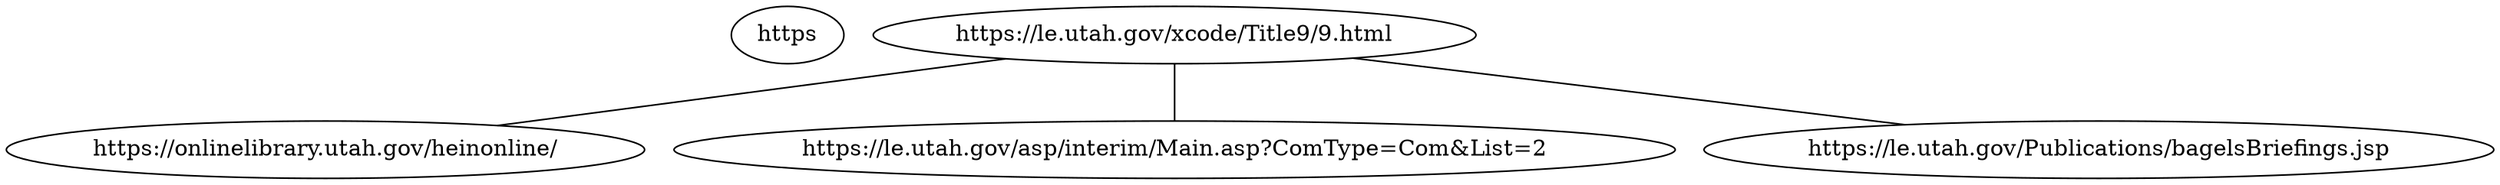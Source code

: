 strict graph  {
https [child_link="['https://onlinelibrary.utah.gov/heinonline/', 'https://le.utah.gov/asp/interim/Main.asp?ComType=Com&List=2', 'https://le.utah.gov/Publications/bagelsBriefings.jsp']", data="b'\nUtah Code Title 9\nAccessibility\nUse the Settings Button to view other accessibility Settings\nSkip to Content\nSearch\nSettings\nLogin\nSearch\nLegislators\nAll Legislators\nAll Legislators\nFind Legislators\nBy Session (1896-Current)\nAlphabetical (Historical)\nFind by Address/Map\nSessions\nReading Calendars\nJournals\nHouse\nHouse\nHouse Home\nAbout the House\nLeadership\nRoster\nSeating Chart\nConflict of Interest Forms\nPast Floor Debates\nSenate\nSenate\nSenate Home\nAbout the Senate\nLeadership\nRoster\nSeating Chart\nExtraordinary Sessions\nPast Floor Debates\nDisclosure Forms\nBills\nView Bills\n2023 Bills\nBrowse by Session\nPassed Bills\nKeyword Search\nTracking Service\nWorking Bills (1896-1989)\nBill Drafting/Research Files (1990-Ongoing)\nCode\nUtah Code\nCode and Constitution\nKeyword Search\nUtah Constitution\nLaws of Utah 1851-ongoing\nLegislative Rules\nUtah Administrative Rules\nCommittees\nAll Committees\nAppropriations\nCommissions\nInterim\nStanding\nSubcommittees\nTask Forces\nBills in Committees\nInterim Committee Histories (1990-Ongoing)\nAudits\nNew Audits\nAudit Subcommittee\nGovernment Excellence\nAnnual Reports\nOffice of the Legislative Auditor General\nBudget\nBudget.Utah.gov\nState Budget (PDF)\nCOBI\nQuick Facts (PDF)\nFiscal Health\nTaxpayer Receipt\nData Visualizer\nBudget Bills\nBudget Committees\nBudget Publications\nOffice of the Legislative Fiscal Analyst\nResearch and Legal\nPublications\nSearch Publications\nPolicy 360 Briefings\nBriefing Papers\nLegislative Drafting Manual\nInterim Highlights\nState Organization Charts (PDF)\nLegislative Rules\nIntern Program\nLegislative Information\nOffice of Legislative Research and General Counsel\nAdditional Accessibility Settings\nDefault Settings\nHigh Contrast\nText Only\nFont Size:\nStateSenate\n350 North State, Suite 320\nPO Box 145115\nSalt Lake City, Utah 84114\nTelephone: (801) 538-1408\nhttps://senate.utah.gov\nContact a Senator\nHouse of Representatives\n350 North State, Suite 350\nPO Box 145030\nSalt Lake City, Utah 84114\nTelephone: (801) 538-1408\nhttps://house.utleg.gov\nContact a Representative\nStaff Offices\nLegislative Auditor General\nLegislative Fiscal Analyst\nLegislative Research and General Counsel\nLegislative Services\nStaff Awards\nPublic Information\nRecords Requests\nProcurement\nContact the Webmaster\nJob Opportunities\nFAQ\nSite Map\nTerms of Use\nADA\nUtah.gov'"];
https [child_link="['http://www.utcourts.gov/lawlibrary/contact/']", data="b\"\nHeinOnline \xe2\x80\x93 Utah Laws | Utah's Online Public Library\nUtah's Online Public Library\nNavigation\nDownload & Stream\nRead\nLibby\nListen\nLibby\nWatch\nLibby\nCreate\nCreativebug\nHobbies and Crafts Reference Center\nLearn\nAuto Repair Source\nLearningExpress Library\nAll Resources\nResearch & Learn\nAlphabetical List\nBy Topic\nUniquely Utah\nUtah Government\nUtah State Symbols\nUtah County Profiles\nDigital Utah\nService by Library\nSearch\nDownload & Stream\nRead\nLibby\nListen\nLibby\nWatch\nLibby\nCreate\nCreativebug\nHobbies and Crafts Reference Center\nLearn\nAuto Repair Source\nLearningExpress Library\nAll Resources\nResearch & Learn\nAlphabetical List\nBy Topic\nUniquely Utah\nUtah Government\nUtah State Symbols\nUtah County Profiles\nDigital Utah\nService by Library\nSearch\nHeinOnline: Utah Session LawsHeinOnline provides access to Utah Session Laws (1851-present). Find laws from the 1st Annual and Special Sessions of the Legislative Assembly of the Territory of Utah to the laws of the State of Utah passed at the current General and Special Sessions of the Utah State Legislature.\nUtah State Government Employees IP Address Authentication: Some groups of state agency employees can access more HeinOnline resources from their in-office work computers. All others may access HeinOnline at the Utah State Law Library. Contact the Utah State Law Library\xc2\xa0for more information.\nWe use OpenAthens to authenticate your login and create a more secure browsing environment. All you need is your library card and an email address to create your free single sign-on account.Sign In with OpenAthens AccountRegister for OpenAthens Account\nAbout Us\nHelp & Support\nPartners\nUTAH'S ONLINE PUBLIC LIBRARYA PROGRAM OF THE UTAH STATE LIBRARYA DIVISION OF THE UTAH DEPARTMENT OF HERITAGE & ARTS \xc2\xa92020\nType and Press \xe2\x80\x9center\xe2\x80\x9d to Search\""];
https [child_link="['https://onlinelibrary.utah.gov/heinonline/', 'https://le.utah.gov/asp/interim/Main.asp?ComType=Com&List=2', 'https://le.utah.gov/Publications/bagelsBriefings.jsp', 'https://le.utah.gov/committee/committee.jsp?year=2023&com=SPEDCS', 'https://le.utah.gov/committee/committee.jsp?year=2023&com=SPEEJC', 'https://le.utah.gov/committee/committee.jsp?year=2023&com=SPEESC', 'https://le.utah.gov/committee/committee.jsp?year=2023&com=SPEFED', 'https://le.utah.gov/committee/committee.jsp?year=2023&com=SPESWD', 'https://le.utah.gov/committee/committee.jsp?year=2023&com=SPEVMA']", data="b'\nCommittees\nAccessibility\nUse the Settings Button to view other accessibility Settings\nSkip to Content\nSearch\nSettings\nLogin\nSearch\nLegislators\nAll Legislators\nAll Legislators\nFind Legislators\nBy Session (1896-Current)\nAlphabetical (Historical)\nFind by Address/Map\nSessions\nReading Calendars\nJournals\nHouse\nHouse\nHouse Home\nAbout the House\nLeadership\nRoster\nSeating Chart\nConflict of Interest Forms\nPast Floor Debates\nSenate\nSenate\nSenate Home\nAbout the Senate\nLeadership\nRoster\nSeating Chart\nExtraordinary Sessions\nPast Floor Debates\nDisclosure Forms\nBills\nView Bills\n2023 Bills\nBrowse by Session\nPassed Bills\nKeyword Search\nTracking Service\nWorking Bills (1896-1989)\nBill Drafting/Research Files (1990-Ongoing)\nCode\nUtah Code\nCode and Constitution\nKeyword Search\nUtah Constitution\nLaws of Utah 1851-ongoing\nLegislative Rules\nUtah Administrative Rules\nCommittees\nAll Committees\nAppropriations\nCommissions\nConfirmation\nInterim\nStanding\nSubcommittees\nTask Forces\nBills in Committees\nInterim Committee Histories (1990-Ongoing)\nAudits\nNew Audits\nAudit Subcommittee\nGovernment Excellence\nAnnual Reports\nOffice of the Legislative Auditor General\nBudget\nBudget.Utah.gov\nState Budget (PDF)\nCOBI\nQuick Facts (PDF)\nFiscal Health\nTaxpayer Receipt\nData Visualizer\nBudget Bills\nBudget Committees\nBudget Publications\nOffice of the Legislative Fiscal Analyst\nResearch and Legal\nPublications\nSearch Publications\nPolicy 360 Briefings\nBriefing Papers\nLegislative Drafting Manual\nInterim Highlights\nState Organization Charts (PDF)\nLegislative Rules\nIntern Program\nLegislative Information\nOffice of Legislative Research and General Counsel\nAdditional Accessibility Settings\nDefault Settings\nHigh Contrast\nText Only\nFont Size:\nHome\nCommittees\nFind Committees\nYear\n2023202220212020201920182017201620152014201320122011201020092008200720062005200420032002200120001999\nType\nSelect...\nAll\nAppropriations\nCommissions\nConfirmation Committees\nInterim Committees\nStanding Committees\nSubcommittees\nTask Forces\nCommittees by Legislator\nSelect...\nAbbott, N.Acton, C.K.Adams, J. StuartAlbrecht, C.Anderegg, J.Balderree, H.Ballard, M.G.Barlow, S.Bennion, G.Birkeland, K.Blouin, N.Bolinder, B.Bramble, C.Brammer, B.Briscoe, J.Brooks, W.Burton, J.Buxton, D. G.Chew, S.Christofferson, K.Clancy, T.Cobb, J.Cullimore, K. A.Cutler, P.Dailey-Provost, J.Dunnigan, J.Eliason, S.Elison, J.Escamilla, L.Fillmore, L.Garner, B.Gricius, S.Grover, K.Gwynn, M.Hall, K.Harper, W.Hawkins, J.Hayes, S.Hinkins, D.Hollins, S.Ipson, D.Ivory, K.Jack, C.Jimenez, T.Johnson, D.N.Johnson, J.Judkins, M.Kennedy, M.King, Brian S.Kohler, M.Kotter, Q.Kwan, K.Kyle, JLee, T.Lesser, R.Lisonbee, K.Loubet, A.Lund, S.Lyman, P.MacPherson, M.Maloy, A. CoryMatthews, A.McCay, D.McKell, M.Millner, A.Moss, C.Moss, J.Musselman, C.R.Owens, D.Owens, D.R.Petersen, M.Peterson, K.Peterson, T.Peterson, V.Pierucci, C.Pitcher, S.Plumb, J.Pulsipher, S.Riebe, K.Rohner, J.Romero, A.Sandall, S.Schultz, M.Shipp, R.P.Snider, C.Spendlove, R.Stenquist, J.Stevenson, J.Stoddard, A.Stratton, K.Strong, M.A.Teuscher, J.Thatcher, D.Thurston, N.Vickers, E.Walter, R.Ward, R.Watkins, C.Weiler, T.Welton, D.Wheatley, M.Whyte, S.Wilcox, R.Wilson, B.Wilson, C.Winterton, R.\nCommittees by Subject\nSelect...\nAll\nAbortionAbuse, Neglect, Exploitation of Vulnerable AdultsAbuse, Neglect, or DependencyAdministrative RulemakingAgricultureAppropriationsBusinessBusiness and Economic DevelopmentChildrenCommunity, Culture, and Economic DevelopmentControlled SubstancesCountiesCourt RulesCourtsCriminal CodeDivision of Professional LicensingDriving Under the Influence (DUI)Economic DevelopmentEducationEnvironmentEthicsExecutive BranchFamilyGovernment Operations (State Issues)Government RecordsHealth and Human ServicesHealth CareHealth Care FacilitiesHealth Care ProfessionalsHigher EducationHuman ServicesIncome TaxIndian AffairsJudicial AdministrationJudicial Department - Const. Art. VIIIJudicial OperationsK-12 EducationLabor - Const. Art. XVILabor and EmploymentLabor CommissionLabor OrganizationsLand UseLaw Enforcement and Criminal JusticeLegislative OperationsLegislatureLocal GovernmentsMarriage/DivorceMental HealthMotor VehiclesMotorcyclesMunicipal GovernmentNatural ResourcesOccupations and ProfessionsPeace OfficersPolitical Subdivisions (Local Issues)Property TaxPublic Retirement and InsurancePublic SafetyPublic Service CommissionPublic UtilitiesRetirement and Independent State EntitiesRevenue and TaxationRoads/HighwaysSales and Use TaxSpecial DistrictsState Affairs in GeneralTask Force / CommitteesTechnologyTelecommunicationsTransportationTransportation FundUtah Technology CommissionUtilities Siting and PermittingWater Utilities, Irrigation, and SewerWeaponsWildlifeWorkforce Services\nCommittees by Study Item\nSelect...\nAll\n2023 General Session Recap2023 Interim Study Items2023 Interim Study Items2023 Interim Study Items2023 Interim Study Items2023 Interim Study Items and Committee Bills2023 Interim Study Plan2023 Interim Study Plan2023 Interim Study Plan2023 Study Items and Reports 2023 Veterans and Military Affairs-related Legislation4.\tSex and Kidnap Offender Registry Access and SearchabilityA Performance Audit of Cybersecurity in the State of Utah A Performance Audit of the Intermountain Power AgencyA Performance Audit of Utah?s State Energy Policy Active Transportation Administrative Cap and Trade, Conservation Leasing, and Ozone Transport Rule UpdateAffordable HousingAffordable Housing Grant ProgramAgritourism BarriersAlcohol Quota StudyAlpine School District Operating ProceduresAn In-Depth Follow-Up of Healthcare in State PrisonsAnnexation and Incorporation TimelineAnnual Report and Strategic InitiativesApproval Process for State Legal SettlementsArticle V IssuesArtificial Intelligence Policies for State AgenciesAttempted MurderAttempted MurderBank FailureBig Game Population ManagementBoard of Pardons and Parole Warrant RequirementsBoards and CommissionsBureau of Land Management Proposed RuleCalls for Legislative ActionCannabinoid ProductsCannabis Production Establishment Licensing Advisory Board RecommendationCaregiver Compensation AmendmentsCenter for Economic Opportunity and BelongingCertification of the FY 2025 Legislative Budget to the GovernorCharitable Solicitations ActCharter School Authorization Requirements Child Abuse Offender RegistryCloud Seeding SymposiumCohabitant Abuse and Propelling a Bodily Substance or MaterialCommission UpdateCommittee Bill File UpdateCommittee Bill FilesCommittee Bill on Sexual OffensesCommittee BusinessCommittee OverviewCommittee Study Item ListCommittee Study ItemsCompetency to Stand TrialConcealed Firearm Review Board Sunset Review Confirmation of Charles StormontConfirmation of Eric GentryConsistency and Coordination of Resource Management Plans with Federal OutcomesConsumer Complaint TransparencyConsumer Lender NotificationContingency Planning for Continuity of Health and Human ServicesCoordinated Mobility ServicesCoordination with Other Interim CommitteesCounty Recorder Standards BoardCounty Sheriffs and School Safety Security Coordination County-level Probation Management Coverage of Certain Mental Health ServicesCriminal and Juvenile Justice Database Criminal Code AmendmentsCriminal Code Recodification Criminal Code Recodification and Cross ReferencesDavis School DIstrict Sensitive Materials ReviewDeath Row Inmate TransfersDepartment of Cultural and Community Engagement Annual ReportDepartment of Workforce Services Annual ReportDPS BriefingDraft Legislation: Agricultural and Wildlife Damage Prevention BoardDraft Legislation: Bear Lake Preservation AmendmentsDraft Legislation: Certification of Local Entity Boundary ActionsDraft Legislation: Coal Miner Certification Panel AmendmentsDraft Legislation: Concurrent Enrollment RevisionsDraft Legislation: Consumer Lender Notification AmendmentsDraft Legislation: Correctional Facility AmendmentsDraft Legislation: Division of Outdoor Recreation Advisory Council Sunset ExtensionDraft Legislation: Higher Education Financial Aid AmendmentsDraft Legislation: Joint Resolution Extending Emergency Powers for Flood Mitigation & Infrastructure RehabilitationDraft Legislation: Joint Tenancy Presumption AmendmentsDraft Legislation: Massage Therapy Practice Act AmendmentsDraft Legislation: Motor Vehicle Act AmendmentsDraft Legislation: Municipal and Special District Election AmendmentsDraft Legislation: Offender Registry AmendmentsDraft Legislation: Safe Drinking Water Act Sunset ExtensionDraft Legislation: Safe School Route EvaluationsDraft Legislation: SafeUT and School Safety CommissionDraft Legislation: School District AmendmentsDraft Legislation: School Lunch AmendmentsDraft Legislation: School Threat Penalty Amendments Draft Legislation: Sensitive Material Review AmendmentsDraft Legislation: Snake Valley Aquifer Advisory Council AmendmentsDraft Legislation: Uniform Real Property Transfer on Death Act AmendmentsDraft Legislation: Utah Energy Act AmendmentsDraft Legislation: Water Efficient Landscaping Requirements Draft Legislation: Water Interests Inventory RequirementsDraft Legislation: Water Rights Publication AmendmentsDUIEarly Literacy Update/Science of Reading Earthquake Early Warning Feasibility StudyEconomic and Revenue OutlookEgg Sale RestrictionsElected Officials Disclosure ConsistencyElectrification of the transportation systemElectronic Ballots for Emergency RespondersElectronic NotarizationsEmployment of MinorsEnergy FuelsEnergy ProductionEqual Opportunity in High School AthleticsExecutive Boards and CommissionsExecutive Order 2023-05Fatality ReviewFederal Salinity Legislation Federalism Policy TrackerFervo EnergyFirearm Detection Software and School Safety and Support Grant Update Foreign CredentialingForest PracticesFort Douglas UpdateFrontRunnerGeneral Aviation Long-term LeasesGovernor\'s Office of Economic Opportunity Annual ReportGovernor\'s Review of New BoardsGreat Salt Lake UpdateGrid Resilience Committee Progress ReportGrowth in the Public Treasurer\'s Investment FundHealth and Human Services AmendmentsHigher Education: Concurrent EnrollmentHigher Education: Opportunities for Military Service MembersHighway Designations ReportHomeless ServicesHousing and Land Use LegislationIdaho National LaboratoryIllegal Flavored Electronic Cigarette Tobacco ProductsImmigration and IntegrationImpact of teh New National Monument Along the Utah/Arizona BorderImplementation of H.B. 461 \"Airport Firearm Possession Amendments\" (2023)Implementation of HB461 \"Airport Firearm Possession Amendments\" (2023)Income Tax - Upcoming Changes to the Internal Revenue CodeIncome Tax Credit ReviewIncome Tax Refunds Independent Entity Review: Utah Communications AuthorityIndependent Entity Sunset Review: Heber Valley Historic Railroad Authority Individual Income Tax Act AmendmentsIndustrial Hemp ProgramInfrastructure Investment and Jobs Act (IIJA) UpdateInitiatives and ReferendaInmate Reentry and RecidivismInsurance Coverage for Ambulance Supplies and MedicationsInterference with Public Servant Interim Study ItemsInterim Study ItemsIntermountain Health School-Based telehealth clinicsInvoluntary Corporate DissolutionIsrael Innovation AuthorityJustice Court Reform Task Force UpdateJuvenile Justice and School Discipline ReportLabor LawsLandslide RisksLaw and Traffic Enforcement ReportLease Revenue BondsLegislative Audit - Intermountain Power AgencyLegislative Audit on State Data Privacy PracticesLegislative Audit: Two-Year Follow-Up of 911 Call Answer Times for VECC and Salt Lake City 911Legislative Jurisdiction of Federally Controlled LandsLegislative Prioritization of Licensing ReviewsLegislative Staff Offices\' Proposed FY 2025 BudgetsLessons Learned from Prior School Safety IncidentsLong-term Planning for Criminal Justice InfrastructureMaster Offense ListMedicaid -- Update on the Unwinding of COVID-19 Continuous EligibilityMedicaid Hospital AssessmentsMedical Cannabis Business Ownership RecommendationMedical Cannabis Business Tax CreditsMedical Cannabis Home DeliveryMedical Cannabis Pharmacy License CapMedical Cannabis Policy Advisory BoardMedical Cannabis Program Licensing FeesMeningeal Worm StudyMental and Behavioral Health Licenses ReviewMental and Behavioral Health OccupationsMental Health and Criminal Justice Working Group UpdateMetro TownshipsMilitary Children Compact UpdateMineral Production Tax WithholdingMining Permitting ProcessesMoab Trails ClosureModifications to Provisions Related to the Tobacco Master Settlement AgreementMonroe Mountain Environmental Impact StatementMunicipal and District ElectionsNon-disparagement ClausesNon-Government Funds for ElectionsNoncompete AgreementsOgden City Police Department Ticketing PracticesOlympic and Paralympic Winter Games Bid UpdateOpen and Public Meetings Act AmendmentsOther Working Group RecommendationsOverview of Federalism CommissionOverview of HB 253, 2023 General SessionOverview of Justice Court ReformOverview of Legislative Audits Concerning Adult Probation and Parole and the Board of Pardons and Parole Overview of Utah Retirement SystemsOzone Transport Rule UpdatePaid Leave AmendmentsPeace Officer Standards and Training RequirementsPeoples of Utah Revisited ProjectPerformance Audit of Curriculum and Teacher Training in Public EducationPerformance Audit of the Collection, Protection, and Use of Personal Information by State AgenciesPerformance Audit of the Intermountain Power AgencyPerspectives of Pacific IslandersPhysician AssistantsPluralityPolitical Subdivisions Land AuthoritiesPossible National Monument on the Arizona StripPost-retirement ReemploymentPotential Federal Rescheduling of Marijuana ? Implications for UtahPotential Legislation for Committee ConsiderationPredator Control ProgramPrelitigation Hearing PanelsPrioritization ProcessPrioritization ProcessesPrivacy and Criminal Justice: Private InvestigatorsPrivate Landowner Involvement in Wildlife ProgramsProgress UpdateProject Entity Continued Operation StudyPromoting Effectiveness and Efficiency in Health and Human ServicesProperty Tax - Appeals of Assessed Value and the Impact on Taxing Entity BudgetsProperty Tax - Assessment Data Transparency ToolsProperty Tax - BasicsProperty Tax - Circuit BreakerProperty Tax - Current IssuesProperty Tax - Real Property Price Disclosure and Transfer TaxesProperty Tax - Standards for Determining Acceptable Levels and Valuation Deviations Within Each County Property Tax Exclusive Use ExemptionProtection of Election OfficialsPsychotropic Medication Oversight Pilot ProgramPublic Education: Parent Engagement and Student AbsenteeismPublic Education: School Security Task Force UpdatePublic Education: Student Achievement and LearningPublic Education: Utah State Board of EducationPublic Employees\' Health Program (PEHP) UpdatesPublic Health in Rural UtahPublic Safety Workforce: Mental Health Services for First RespondersPublic TransitPurpose and Direction of the CommissionRailroadsRecommendations Related to Medical Cannabis PharmaciesRegenerative AgricultureRegional Transmission OrganizationsRehabilitation Services FundingRemote Online Opportunities ProgramReproductive Health AccessResidence Lien Recover FundResource Security and Adequacy Restitution ReformsReview of Required ReportsRight to RepairRiparian Corridor ProtectionsRisk Management SettlementRoad RageRoundtable DiscussionSabotageSales and Use Tax - Sales Tax Exemption for Political SubdivisionsSales Tax Remote Sales Transaction TestSan Juan County Commission Performance AuditSan Rafael Energy Research CenterSchool Based Health CenterSchool Building Design and Construction Safety and Security ProtocolsSchool Security Task Force UpdateSchool Threat Penalty AmendmentsSex and Kidnap Offender Registry Duration and Removal Sex Offender RegistrySex Offense Management Board Sexual Harassment in the WorkplaceSexual Misconduct Crimes Shareholder Change ApplicationsShort-Term Rental Duration DefinitionsSki Bus Service and Canyons TransportationSmall Culinary Water CompaniesSmall Culinary Water CompaniesSmall FarmsSpecial Session Draft Legislation: Election AmendmentsSpecial Session Draft Legislation: Restricted Persons Amendments Special Session Legislation: Firefighter Death Benefit AmendmentsState and Federal Law OverviewState Construction and Fire CodesState Employee Recruitment and RetentionState Park FeesState Security ChiefStatewide Economic Development Strategy ReportStatewide Initiatives and ReferendaStatewide Resource Management PlanStatewide Water Marketing Strategy OverviewStation Area PlansStatus of THC AnalogsStatutorily Required Report: Driver License ExamStatutorily Required Report: Energy Policy ReviewStatutorily Required Report: Project Entity Oversight CommitteeStatutorily Required Report: Water Use in Energy Production 1Substance Use and Criminal Justice Summit County Water Projects Sunset Review - motor vehicle business regulation advisory boardSunset Review - Utah State Scenic Byways ProgramSunset Review of Domestic Violence Case TransfersSunset Review of the Interdisciplinary Parental Representation Pilot ProgramSunset Review RequirementsSunset Review: Agricultural and Wildlife Damage Prevention BoardSunset Review: Charter School Revolving Account Advisory CommitteeSunset Review: Coal Miner Certification PanelSunset Review: Domestic Violence Data Task ForceSunset Review: Expanded Infertility Treatment Coverage Pilot ProgramSunset Review: Provisions Related to the State Tax CommissionSunset Review: Provisions Related to the State Tax Commission?s Consideration of Confidential Tax MattersSunset Review: Provisions Related to the Utah Seismic Safety CommissionSunset review: Rural Motion Picture IncentiveSunset Review: Safe Drinking Water ActSunset Review: Snake Valley Aquifer Advisory CouncilSunset Review: State Boating Policy Advisory CouncilSunset Review: State Rehabilitation CouncilSunset Review: Veterans and Military Affairs CommissionSunset Review: Women in the Economy SubcommitteeSunset ReviewsSunset Reviews: OverviewSunset Reviews: OverviewSunset Reviews: SafeUT and School Safety Commission Sunset Reviews: Technology Initiative Advisory BoardSunset: Massage Therapy Practice ActSupport for Military Children in School DistrictsTask Force DiscussionTask Force IntroductionTask Force UpdatesTax Commission Authority to Share Taxpayer Information with Division of FinanceTax Increment FinancingTechnology & CommunicationThe Best Practice Handbook The State of Homelessness in UtahTransit StationsTransparency in Curriculum, Parental Engagement and Access, and Review of Sensitive Materials Policies in SchoolsTransportation Utility FeesTransportation Utility FeesTransWest Express Transmission UpdateU.S. Forest Service Policy on E-bikesUDOT Procurement RulesUnified Transportation PlanUpdate on Bills from the 2023 General Session Updated Actuarial Calculations and Contribution Rates for Fiscal Year 2025 USS Utah Submarine Commissioning Committee UpdateUtah Behavioral Health Assessment & Master PlanUtah Behavioral Health Assessment and Master PlanUtah Communications Authority UpdateUtah Department of Veterans and Military Affairs UpdateUtah Health Data AuthorityUtah Indigent Defense Commission ReportUtah Innovation LabUtah Israel Delegation Trip ReportUtah Office of Regulatory ReliefUtah Population Database Internal Information Security Audit ReportUtah School Mental Health CollaborativeUtah State Board of EducationUtah State Board of Education core standards reviewUtah State University Extension 4-H ProgramUtah Supreme Court DecisionUtah Water Ways UpdateUtah\'s Healthcare WorkforceUtility Issues Utility RelocationVeteran Lending ProtectionsVeterinary ServicesVictim-Offender MediationVisitor Economy ManagementVoter Registration Database AuditWater IssuesWater Rights Application Advertising Water Status UpdateWatershed Councils ActWorker Classification Coordinated Enforcement CouncilWorkforce ExpansionWorking Group Sunset Discussion\nMeetings by Month\nSelect...\nJanuary\nFebruary\nMarch\nApril\nMay\nJune\nJuly\nAugust\nSeptember\nOctober\nNovember\nDecember\nUpdated in the last...\nSelect...\n1 day\n2 days\n3 days\n4 days\n5 days\n6 days\n7 days\n8 days\n9 days\n10 days\n11 days\n12 days\n13 days\n14 days\n15 days\n16 days\n17 days\n18 days\n19 days\n20 days\n21 days\n22 days\n23 days\n24 days\n25 days\n26 days\n27 days\n28 days\n29 days\n30 days\nNow Playing\nCreate a Customized RSS Feed\nBuild a Custom Report\nUpcoming Agendas\nCommissions for the year 2023:Digital Wellness, Citizenship, and Safe Technology CommissionElected Officials and Judicial Compensation CommissionEthnic Studies CommissionFederalism CommissionLegislative Water Development CommissionVeterans and Military Affairs Commission\nStateSenate\n350 North State, Suite 320\nPO Box 145115\nSalt Lake City, Utah 84114\nTelephone: (801) 538-1408\nhttps://senate.utah.gov\nContact a Senator\nHouse of Representatives\n350 North State, Suite 350\nPO Box 145030\nSalt Lake City, Utah 84114\nTelephone: (801) 538-1408\nhttps://house.utleg.gov\nContact a Representative\nStaff Offices\nLegislative Auditor General\nLegislative Fiscal Analyst\nLegislative Research and General Counsel\nLegislative Services\nStaff Awards\nPublic Information\nRecords Requests\nProcurement\nContact the Webmaster\nJob Opportunities\nFAQ\nSite Map\nTerms of Use\nADA\nUtah.gov'"];
https [child_link="['https://onlinelibrary.utah.gov/heinonline/', 'https://le.utah.gov/asp/interim/Main.asp?ComType=Com&List=2', 'https://le.utah.gov/Publications/bagelsBriefings.jsp', 'https://le.utah.gov/interim/2022/pdf/00000607.pdf', 'https://le.utah.gov/interim/2020/pdf/00000878.pdf', 'https://le.utah.gov/interim/2019/pdf/00001604.pdf', 'https://le.utah.gov/interim/2019/pdf/00002413.pdf', 'https://le.utah.gov/interim/2019/pdf/00002431.pdf']", data="b\"\nPolicy 360 Briefings\nAccessibility\nUse the Settings Button to view other accessibility Settings\nSkip to Content\nSearch\nSettings\nLogin\nSearch\nLegislators\nAll Legislators\nAll Legislators\nFind Legislators\nBy Session (1896-Current)\nAlphabetical (Historical)\nFind by Address/Map\nSessions\nReading Calendars\nJournals\nHouse\nHouse\nHouse Home\nAbout the House\nLeadership\nRoster\nSeating Chart\nConflict of Interest Forms\nPast Floor Debates\nSenate\nSenate\nSenate Home\nAbout the Senate\nLeadership\nRoster\nSeating Chart\nExtraordinary Sessions\nPast Floor Debates\nDisclosure Forms\nBills\nView Bills\n2023 Bills\nBrowse by Session\nPassed Bills\nKeyword Search\nTracking Service\nWorking Bills (1896-1989)\nBill Drafting/Research Files (1990-Ongoing)\nCode\nUtah Code\nCode and Constitution\nKeyword Search\nUtah Constitution\nLaws of Utah 1851-ongoing\nLegislative Rules\nUtah Administrative Rules\nCommittees\nAll Committees\nAppropriations\nCommissions\nConfirmation\nInterim\nStanding\nSubcommittees\nTask Forces\nBills in Committees\nInterim Committee Histories (1990-Ongoing)\nAudits\nNew Audits\nAudit Subcommittee\nGovernment Excellence\nAnnual Reports\nOffice of the Legislative Auditor General\nBudget\nBudget.Utah.gov\nState Budget (PDF)\nCOBI\nQuick Facts (PDF)\nFiscal Health\nTaxpayer Receipt\nData Visualizer\nBudget Bills\nBudget Committees\nBudget Publications\nOffice of the Legislative Fiscal Analyst\nResearch and Legal\nPublications\nSearch Publications\nPolicy 360 Briefings\nBriefing Papers\nLegislative Drafting Manual\nInterim Highlights\nState Organization Charts (PDF)\nLegislative Rules\nIntern Program\nLegislative Information\nOffice of Legislative Research and General Counsel\nAdditional Accessibility Settings\nDefault Settings\nHigh Contrast\nText Only\nFont Size:\nHome\nPublications\nPolicy 360 Briefings\nPolicy 360 Briefings\nFebruary 13, 2023The State of Broadband in Utah (Presentation)  February 6, 2023Measuring how Tax Affects Utah Families (Presentation)  January 30, 2023Judicial Selection in Utah (Presentation)  January 23, 2023Overview of Retirement Benefits for Public Employees in Utah (Presentation)  February 22, 2022An Introduction to Water in Utah (Presentation)  February 15, 2022Mental Health (Presentation)  February 8, 2022Don't Let the Green Cash Fool You: Federal Spending Bills and What They Mean For Utah--American Rescue Plan Act (Presentation)  Don't Let the Green Cash Fool You: Federal Spending Bills and What They Mean For Utah--Infrastructure Investment and Jobs Act (Presentation)  Don't Let the Green Cash Fool You: Federal Spending Bills and What They Mean For Utah--IIJA Program and Funding Summary (Documentation)  February 1, 2022Utah Tax System Overview (Presentation)  January 25, 2022Public Education Overview and Funding  (Presentation)  January 26, 20212021 Policy 360 Briefings Zoom Recordings (Documentation)  February 25, 2020Utah's Public Utilities (Documentation)  February 11, 2020Education: Preschool \xe2\x80\x93 Postsecondary (Presentation)  February 4, 2020Understanding State and Federal Stalking Laws (Documentation)  January 29, 2020Redistricting (Presentation)  February 26, 2019Domestic Violence & Protective Orders (Presentation)  February 20, 2019Public Education Basics (Presentation)  February 12, 2019Sex and Kidnap Offender Registry (Presentation)  February 6, 2018Statewide Initiatives in Utah (Presentation)  January 30, 2018Tax Reform (Presentation)  March 1, 2017Limited Purpose Local Governments (Presentation)  Comparison Table (Documentation)  February 28, 2017A Closer Look at Utah's Limited Purpose Local Governments (Presentation)  Comparison Table: Limited Purpose Local Government Entities and Other Local Entities (Documentation)  February 7, 2017The Way We Tax - Utah's State and Local Tax System (Presentation)  Individual Income Tax Credits (Documentation)  Authorized General Sales & Use Taxes and Rates (Documentation)  January 31, 201735/90 Surcharge: Policy Issues and Recommendations (Presentation)  January 24, 2017Education 101: Governance and Funding (Presentation)  February 9, 2016Prescription Drug Deaths: Diagnosing the Problem, Prescribing Solutions (Documentation)  February 2, 2016U.S. Every Student Succeeds Act (Presentation)  February 24, 2015The Way We Tax (Presentation)  February 25, 2014Utah's Population (Presentation)  February 11, 2014The Affordable Care Act (Presentation)  February 4, 2014Transportation Funding (Video)  Transportation Funding (Presentation)  January 28, 2014How To Use Your Intern Effectively (Video)  March 5, 2013The Affordable Care Act: What to Expect Over the Next 10 Months (Presentation)  February 11, 2013The Way We Tax - Utah's State and Local Tax System (Presentation)  February 5, 2013How Utah Public Schools are Funded (Presentation)  February 28, 2012Tightening the Belt: How Federal Budget Actions Could Impact Utah's Budget (Presentation)  February 14, 2012Utah Health Care Reform: An Update (Presentation)  January 31, 2012Utah's Recidivism Rate in Light of National Trends (Presentation)  Utah's Recidivism Rate in Light of National Trends (references) (Documentation)  January 24, 2012Population and Demographic Changes 2000-2010 - This is Not Your Father's Utah (Presentation)  February 15, 2011Marriage and Divorce (Presentation)  February 8, 2011Driving Under The Influence, The $9,000 Drink (Presentation)  February 1, 2011Immigration (Presentation)  January 25, 2011Charter Schools - An Integral part of the Utah Public Education System (Presentation)  October 10, 2010Redistricting: The Basics (Presentation)  Redistricting: The Legal Requirements (Presentation)  September 15, 2010Still Solvent, Utah's Unemployment Insurance Trust Fund (Presentation)  August 18, 2010Property Taxes and School Funding in Utah (Documentation)  Property Tax and School Funding Equalization in Utah (Presentation)  May 19, 2010Special Briefing on Federal Health Care Reform - Staff Presentation (Presentation)  Special Briefing on Federal Health Care Reform and Backgrounder Article - Notice (Documentation)  Special Briefing on Federal Health Care Reform - Insurance Market Provisions Timeline (Documentation)  The Utah Health Exchange: A Utah Solution for Utah Businesses (Documentation)  Patient Protection and Affordable Care Act (Documentation)  Tax Provisions in the Health Reform Laws (Documentation)  February 16, 2010Utah's Sales & Use Tax: Issues and Options  (Presentation)  February 9, 2010Utah's Driver License: Implications of REAL ID and Recent State Legislation (Presentation)  February 2, 2010Cost of Benefits for Reemployed Retirees and Part-Time Employees (Documentation)  An Overview of Utah's Retirement System - Presentation (Presentation)  January 26, 2010Briefing Paper (Documentation)  What's Happened to Taxpayers Under Utah's New Individual Income Tax?  (Presentation)  November 18, 2009Utah's Economy: What's Happened and Where Do We Go From Here? (Documentation)  September 16, 2009Administrative Rules: How State Agencies Implement Your Bill (Presentation)  August 19, 2009Federal Health Care Reform (Presentation)  February 3, 2009Transportation Funding in Utah: Where It Comes From and Where It Goes (Presentation)  January 29, 2009Understanding Public School Finance in Utah (Presentation)  September 17, 2008Property Tax and School Funding in Utah (Presentation)  February 14, 2008Alcoholic Beverage Control Issues - Common Myths and Constituent Questions (Presentation)  Alcoholic Beverage Control Issues - List of Legislation (Documentation)  February 7, 2008Air Quality in Utah (Presentation)  January 31, 2008Fiscal Note Seminar - Legislator Briefing (Documentation)  January 22, 2008Utah's Economic and Demographic Trends Affecting Legislative Decision-Making (Presentation)  September 19, 2007The ABCs of Financial Institutions in Utah - Presentation (Presentation)  The ABCs of Financial Institutions in Utah - Table of Contents (Documentation)  July 18, 2007Health Care Costs and Access (Presentation)  June 20, 2007Unauthorized Immigrants (Presentation)  April 18, 2007Education Voucher Bills - Comparison (Documentation)  Education Voucher Bills - Outline (Documentation)  Education Voucher Bills - Timeline (Documentation)  February 15, 2007Water Issues: Life in the Desert State - Rainfall by State and River Basin (Documentation)  Water Issues: Life in the Desert State - Estimated Statewide Water Budget (Documentation)  Water Issues: Life in the Desert State - Water Use and Conservation (Documentation)  Water Issues: Life in the Desert State - Map (Documentation)  January 30, 2007Medicaid 101 (Presentation)  Medicaid 101 - Interim Committee Recommendations (Documentation)\nStateSenate\n350 North State, Suite 320\nPO Box 145115\nSalt Lake City, Utah 84114\nTelephone: (801) 538-1408\nhttps://senate.utah.gov\nContact a Senator\nHouse of Representatives\n350 North State, Suite 350\nPO Box 145030\nSalt Lake City, Utah 84114\nTelephone: (801) 538-1408\nhttps://house.utleg.gov\nContact a Representative\nStaff Offices\nLegislative Auditor General\nLegislative Fiscal Analyst\nLegislative Research and General Counsel\nLegislative Services\nStaff Awards\nPublic Information\nRecords Requests\nProcurement\nContact the Webmaster\nJob Opportunities\nFAQ\nSite Map\nTerms of Use\nADA\nUtah.gov\""];
"https://le.utah.gov/xcode/Title9/9.html" -- "https://onlinelibrary.utah.gov/heinonline/";
"https://le.utah.gov/xcode/Title9/9.html" -- "https://le.utah.gov/asp/interim/Main.asp?ComType=Com&List=2";
"https://le.utah.gov/xcode/Title9/9.html" -- "https://le.utah.gov/Publications/bagelsBriefings.jsp";
}
